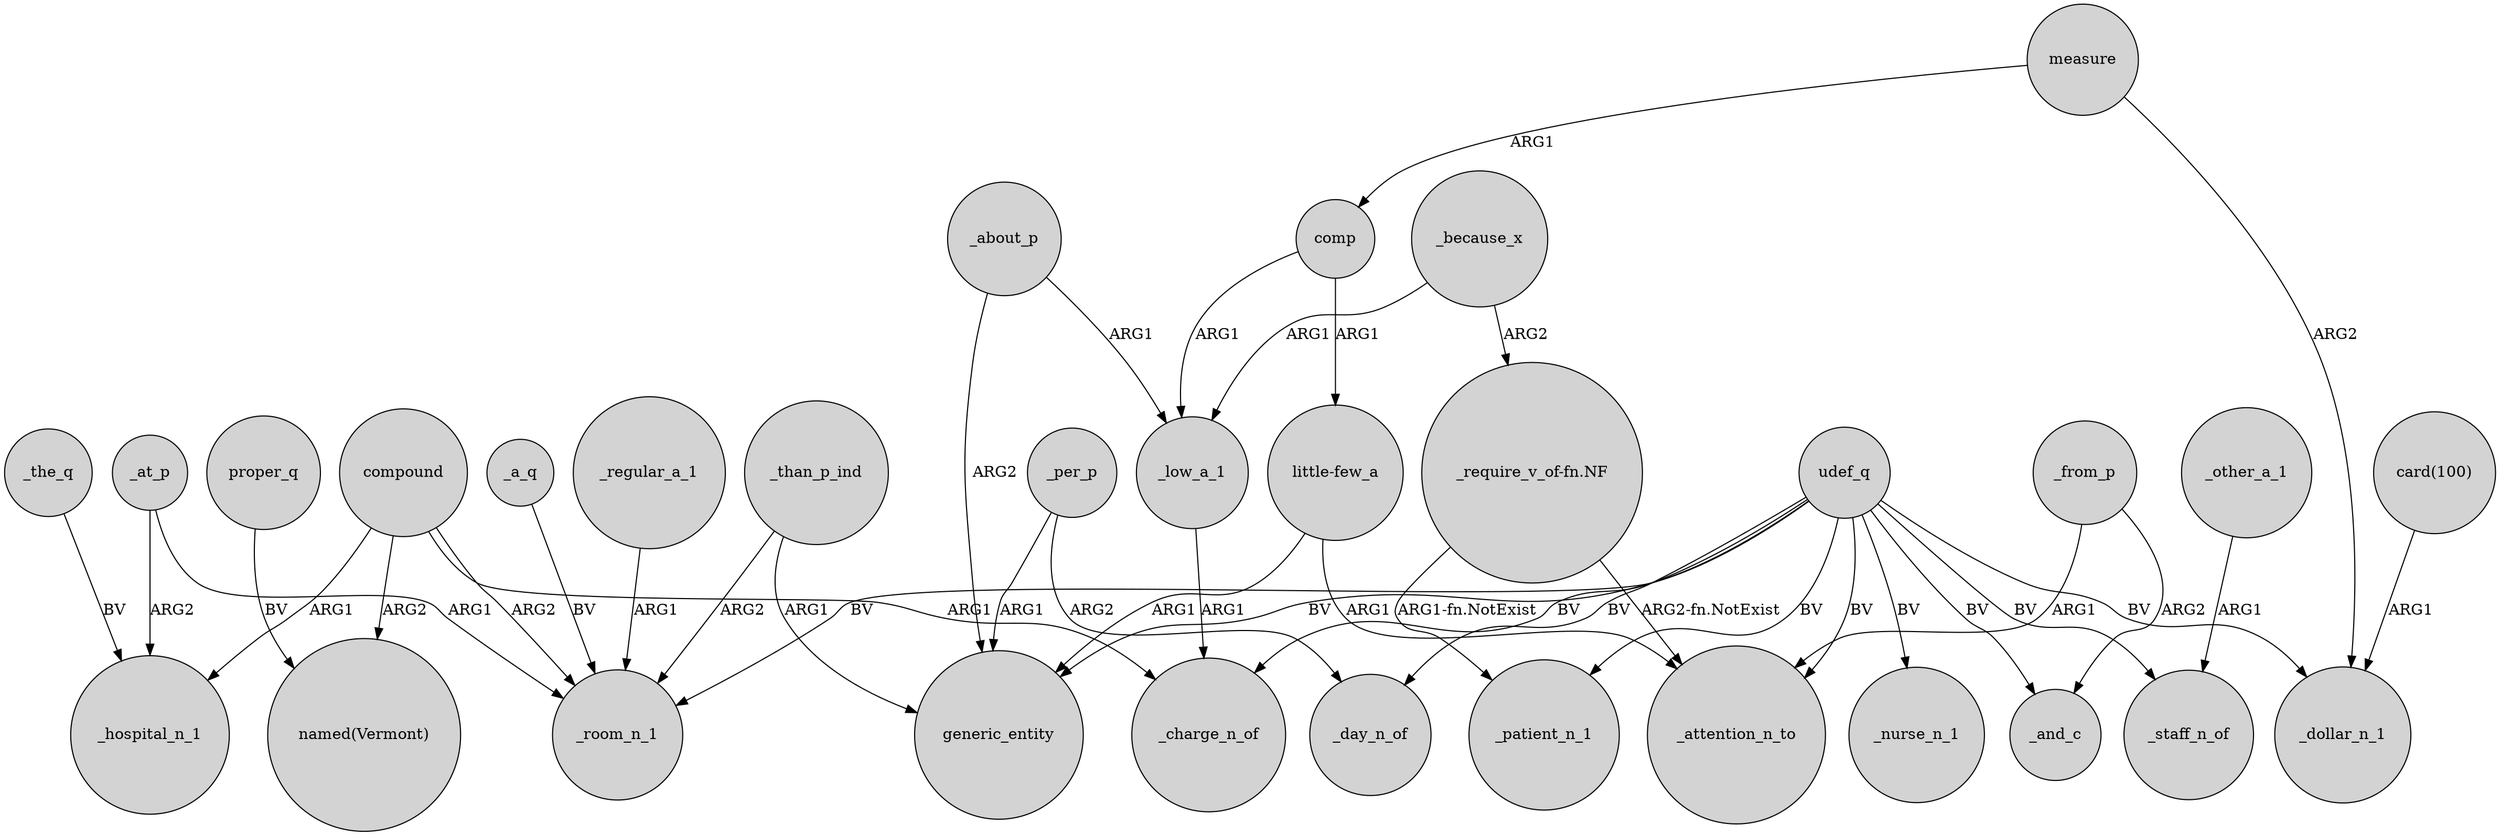 digraph {
	node [shape=circle style=filled]
	_per_p -> _day_n_of [label=ARG2]
	udef_q -> generic_entity [label=BV]
	_the_q -> _hospital_n_1 [label=BV]
	_low_a_1 -> _charge_n_of [label=ARG1]
	_at_p -> _hospital_n_1 [label=ARG2]
	compound -> _room_n_1 [label=ARG2]
	udef_q -> _staff_n_of [label=BV]
	_about_p -> generic_entity [label=ARG2]
	_about_p -> _low_a_1 [label=ARG1]
	_because_x -> "_require_v_of-fn.NF" [label=ARG2]
	_per_p -> generic_entity [label=ARG1]
	proper_q -> "named(Vermont)" [label=BV]
	measure -> comp [label=ARG1]
	udef_q -> _day_n_of [label=BV]
	_regular_a_1 -> _room_n_1 [label=ARG1]
	"card(100)" -> _dollar_n_1 [label=ARG1]
	compound -> _hospital_n_1 [label=ARG1]
	_at_p -> _room_n_1 [label=ARG1]
	udef_q -> _charge_n_of [label=BV]
	udef_q -> _nurse_n_1 [label=BV]
	_from_p -> _attention_n_to [label=ARG1]
	_other_a_1 -> _staff_n_of [label=ARG1]
	"_require_v_of-fn.NF" -> _patient_n_1 [label="ARG1-fn.NotExist"]
	_because_x -> _low_a_1 [label=ARG1]
	_a_q -> _room_n_1 [label=BV]
	_than_p_ind -> _room_n_1 [label=ARG2]
	udef_q -> _patient_n_1 [label=BV]
	compound -> _charge_n_of [label=ARG1]
	measure -> _dollar_n_1 [label=ARG2]
	"_require_v_of-fn.NF" -> _attention_n_to [label="ARG2-fn.NotExist"]
	"little-few_a" -> _attention_n_to [label=ARG1]
	comp -> "little-few_a" [label=ARG1]
	udef_q -> _room_n_1 [label=BV]
	compound -> "named(Vermont)" [label=ARG2]
	"little-few_a" -> generic_entity [label=ARG1]
	_than_p_ind -> generic_entity [label=ARG1]
	_from_p -> _and_c [label=ARG2]
	udef_q -> _and_c [label=BV]
	udef_q -> _attention_n_to [label=BV]
	udef_q -> _dollar_n_1 [label=BV]
	comp -> _low_a_1 [label=ARG1]
}
